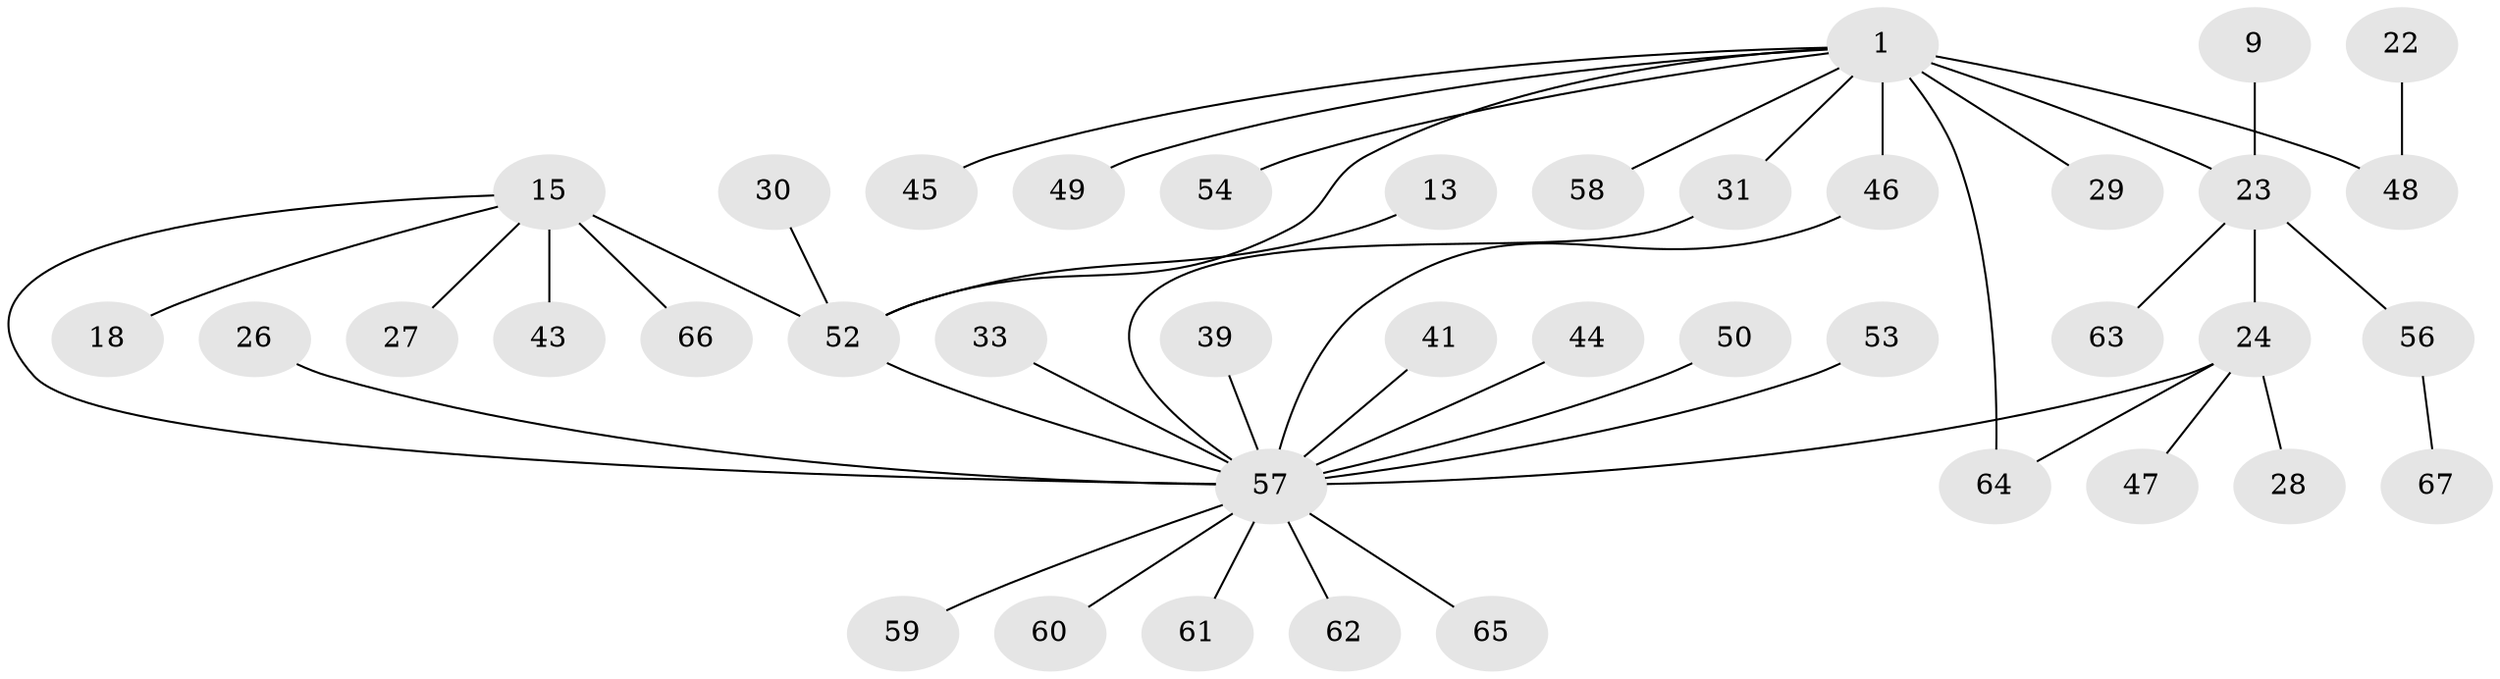 // original degree distribution, {13: 0.014925373134328358, 7: 0.029850746268656716, 6: 0.014925373134328358, 3: 0.1044776119402985, 5: 0.04477611940298507, 11: 0.014925373134328358, 4: 0.029850746268656716, 2: 0.23880597014925373, 1: 0.5074626865671642}
// Generated by graph-tools (version 1.1) at 2025/50/03/04/25 21:50:28]
// undirected, 40 vertices, 44 edges
graph export_dot {
graph [start="1"]
  node [color=gray90,style=filled];
  1;
  9;
  13;
  15;
  18;
  22;
  23 [super="+17+2"];
  24 [super="+7"];
  26;
  27;
  28 [super="+25"];
  29;
  30;
  31 [super="+19"];
  33;
  39;
  41;
  43;
  44;
  45;
  46 [super="+42"];
  47;
  48 [super="+4"];
  49;
  50;
  52 [super="+34"];
  53;
  54 [super="+37"];
  56;
  57 [super="+11+35"];
  58 [super="+40"];
  59;
  60;
  61;
  62;
  63;
  64 [super="+55"];
  65 [super="+51"];
  66 [super="+38"];
  67;
  1 -- 29;
  1 -- 45;
  1 -- 48 [weight=2];
  1 -- 49;
  1 -- 52;
  1 -- 23 [weight=2];
  1 -- 64;
  1 -- 31;
  1 -- 54;
  1 -- 46;
  1 -- 58;
  9 -- 23;
  13 -- 52;
  15 -- 18;
  15 -- 27;
  15 -- 43;
  15 -- 52 [weight=2];
  15 -- 57;
  15 -- 66;
  22 -- 48;
  23 -- 24 [weight=3];
  23 -- 56;
  23 -- 63;
  24 -- 47;
  24 -- 57;
  24 -- 64;
  24 -- 28;
  26 -- 57;
  30 -- 52;
  31 -- 57;
  33 -- 57;
  39 -- 57;
  41 -- 57;
  44 -- 57;
  46 -- 57;
  50 -- 57;
  52 -- 57;
  53 -- 57;
  56 -- 67;
  57 -- 61;
  57 -- 65 [weight=2];
  57 -- 59;
  57 -- 60;
  57 -- 62;
}
